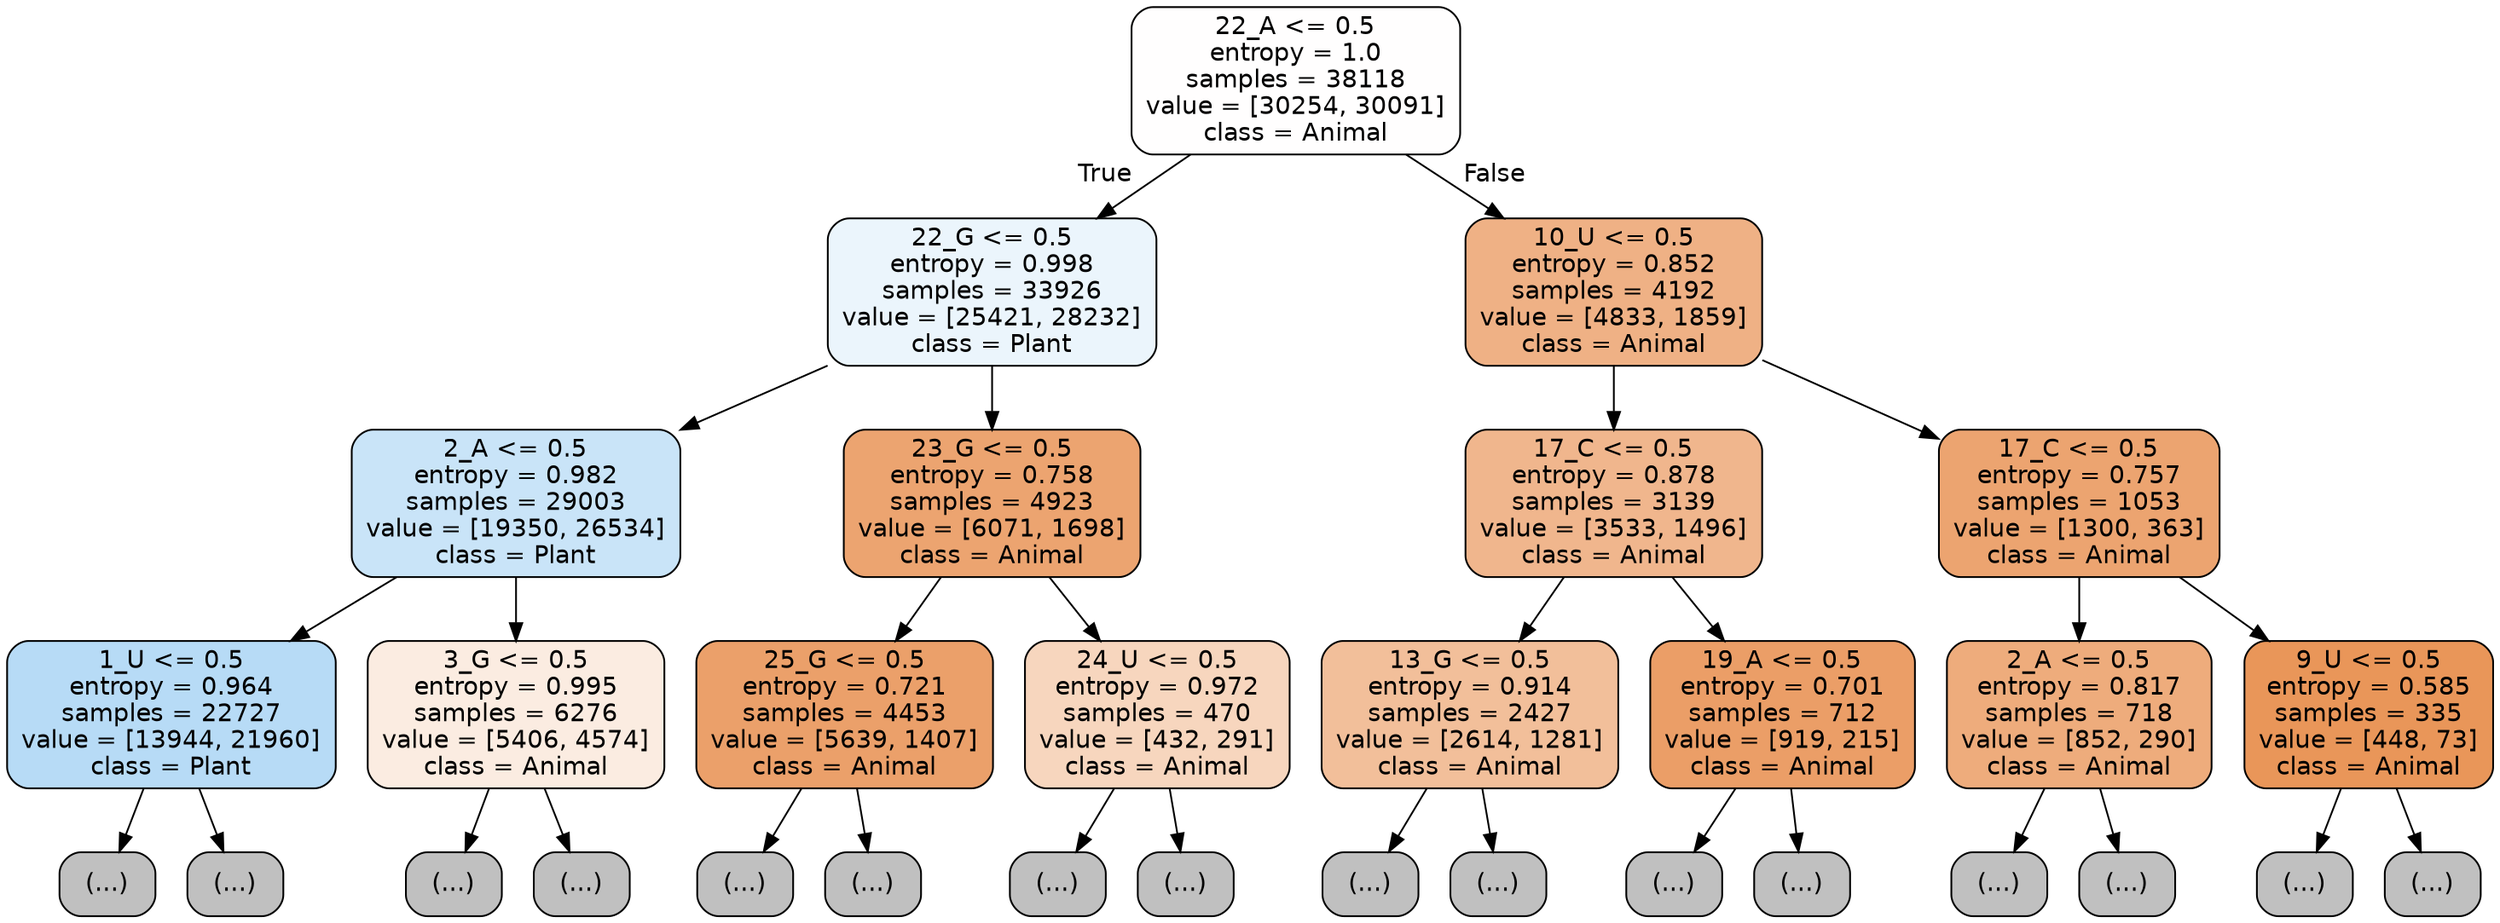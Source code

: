 digraph Tree {
node [shape=box, style="filled, rounded", color="black", fontname="helvetica"] ;
edge [fontname="helvetica"] ;
0 [label="22_A <= 0.5\nentropy = 1.0\nsamples = 38118\nvalue = [30254, 30091]\nclass = Animal", fillcolor="#fffefe"] ;
1 [label="22_G <= 0.5\nentropy = 0.998\nsamples = 33926\nvalue = [25421, 28232]\nclass = Plant", fillcolor="#ebf5fc"] ;
0 -> 1 [labeldistance=2.5, labelangle=45, headlabel="True"] ;
2 [label="2_A <= 0.5\nentropy = 0.982\nsamples = 29003\nvalue = [19350, 26534]\nclass = Plant", fillcolor="#c9e4f8"] ;
1 -> 2 ;
3 [label="1_U <= 0.5\nentropy = 0.964\nsamples = 22727\nvalue = [13944, 21960]\nclass = Plant", fillcolor="#b7dbf6"] ;
2 -> 3 ;
4 [label="(...)", fillcolor="#C0C0C0"] ;
3 -> 4 ;
5437 [label="(...)", fillcolor="#C0C0C0"] ;
3 -> 5437 ;
9798 [label="3_G <= 0.5\nentropy = 0.995\nsamples = 6276\nvalue = [5406, 4574]\nclass = Animal", fillcolor="#fbece1"] ;
2 -> 9798 ;
9799 [label="(...)", fillcolor="#C0C0C0"] ;
9798 -> 9799 ;
11900 [label="(...)", fillcolor="#C0C0C0"] ;
9798 -> 11900 ;
12779 [label="23_G <= 0.5\nentropy = 0.758\nsamples = 4923\nvalue = [6071, 1698]\nclass = Animal", fillcolor="#eca470"] ;
1 -> 12779 ;
12780 [label="25_G <= 0.5\nentropy = 0.721\nsamples = 4453\nvalue = [5639, 1407]\nclass = Animal", fillcolor="#eba06a"] ;
12779 -> 12780 ;
12781 [label="(...)", fillcolor="#C0C0C0"] ;
12780 -> 12781 ;
14540 [label="(...)", fillcolor="#C0C0C0"] ;
12780 -> 14540 ;
14593 [label="24_U <= 0.5\nentropy = 0.972\nsamples = 470\nvalue = [432, 291]\nclass = Animal", fillcolor="#f7d6be"] ;
12779 -> 14593 ;
14594 [label="(...)", fillcolor="#C0C0C0"] ;
14593 -> 14594 ;
14795 [label="(...)", fillcolor="#C0C0C0"] ;
14593 -> 14795 ;
14844 [label="10_U <= 0.5\nentropy = 0.852\nsamples = 4192\nvalue = [4833, 1859]\nclass = Animal", fillcolor="#efb185"] ;
0 -> 14844 [labeldistance=2.5, labelangle=-45, headlabel="False"] ;
14845 [label="17_C <= 0.5\nentropy = 0.878\nsamples = 3139\nvalue = [3533, 1496]\nclass = Animal", fillcolor="#f0b68d"] ;
14844 -> 14845 ;
14846 [label="13_G <= 0.5\nentropy = 0.914\nsamples = 2427\nvalue = [2614, 1281]\nclass = Animal", fillcolor="#f2bf9a"] ;
14845 -> 14846 ;
14847 [label="(...)", fillcolor="#C0C0C0"] ;
14846 -> 14847 ;
15670 [label="(...)", fillcolor="#C0C0C0"] ;
14846 -> 15670 ;
15999 [label="19_A <= 0.5\nentropy = 0.701\nsamples = 712\nvalue = [919, 215]\nclass = Animal", fillcolor="#eb9e67"] ;
14845 -> 15999 ;
16000 [label="(...)", fillcolor="#C0C0C0"] ;
15999 -> 16000 ;
16265 [label="(...)", fillcolor="#C0C0C0"] ;
15999 -> 16265 ;
16344 [label="17_C <= 0.5\nentropy = 0.757\nsamples = 1053\nvalue = [1300, 363]\nclass = Animal", fillcolor="#eca470"] ;
14844 -> 16344 ;
16345 [label="2_A <= 0.5\nentropy = 0.817\nsamples = 718\nvalue = [852, 290]\nclass = Animal", fillcolor="#eeac7c"] ;
16344 -> 16345 ;
16346 [label="(...)", fillcolor="#C0C0C0"] ;
16345 -> 16346 ;
16651 [label="(...)", fillcolor="#C0C0C0"] ;
16345 -> 16651 ;
16752 [label="9_U <= 0.5\nentropy = 0.585\nsamples = 335\nvalue = [448, 73]\nclass = Animal", fillcolor="#e99659"] ;
16344 -> 16752 ;
16753 [label="(...)", fillcolor="#C0C0C0"] ;
16752 -> 16753 ;
16840 [label="(...)", fillcolor="#C0C0C0"] ;
16752 -> 16840 ;
}